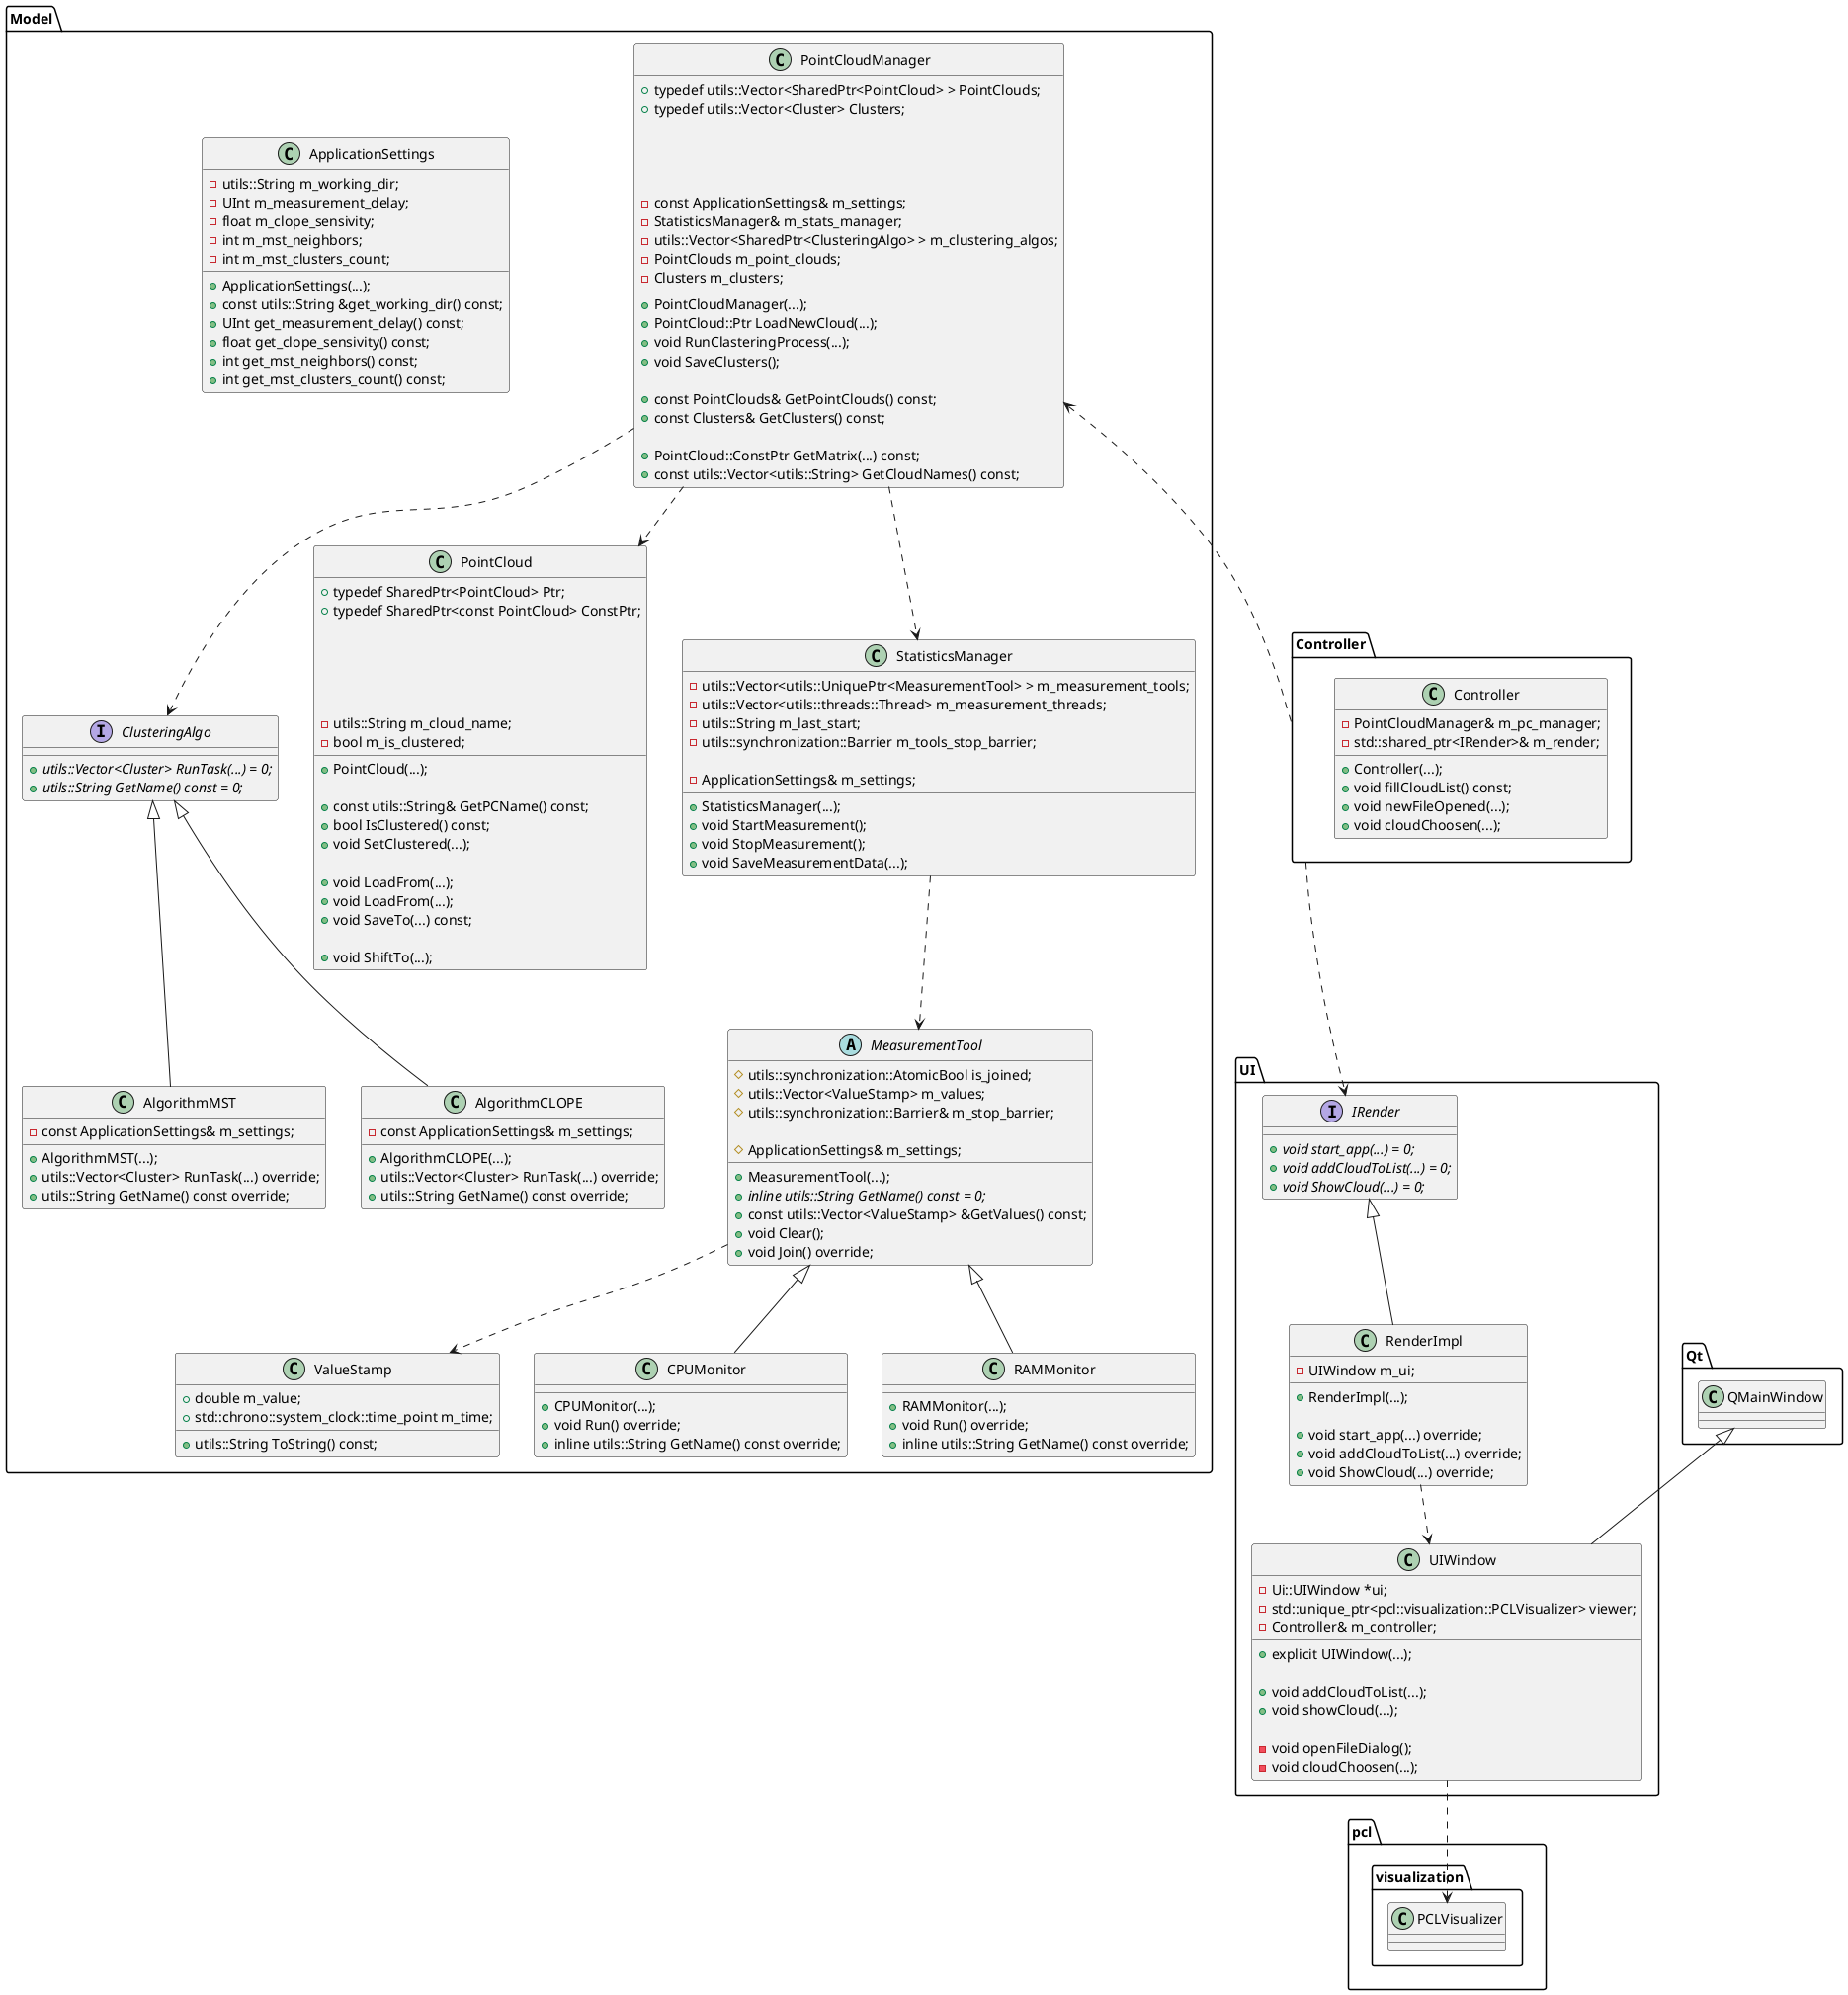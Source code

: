@startuml

' classes description

package "Model" {
	interface ClusteringAlgo {
	  +{abstract} utils::Vector<Cluster> RunTask(...) = 0;
	  +{abstract} utils::String GetName() const = 0;
	}

	class AlgorithmMST {
	  +AlgorithmMST(...);
	  +utils::Vector<Cluster> RunTask(...) override;
	  +utils::String GetName() const override;

	  -const ApplicationSettings& m_settings;
	}

	class AlgorithmCLOPE {
	   +AlgorithmCLOPE(...);
	   +utils::Vector<Cluster> RunTask(...) override;
	   +utils::String GetName() const override;

	   -const ApplicationSettings& m_settings;
	}

	class PointCloudManager {
	  +typedef utils::Vector<SharedPtr<PointCloud> > PointClouds;
	  +typedef utils::Vector<Cluster> Clusters;

	  +PointCloudManager(...);
	  +PointCloud::Ptr LoadNewCloud(...);
	  +void RunClasteringProcess(...);
	  +void SaveClusters();

	  +const PointClouds& GetPointClouds() const;
	  +const Clusters& GetClusters() const;

	  +PointCloud::ConstPtr GetMatrix(...) const;
	  +const utils::Vector<utils::String> GetCloudNames() const;

	  -const ApplicationSettings& m_settings;
	  -StatisticsManager& m_stats_manager;
	  -utils::Vector<SharedPtr<ClusteringAlgo> > m_clustering_algos;
	  -PointClouds m_point_clouds;
	  -Clusters m_clusters;
	}

	class PointCloud {
	  +typedef SharedPtr<PointCloud> Ptr;
	  +typedef SharedPtr<const PointCloud> ConstPtr;

	  +PointCloud(...);

	  +const utils::String& GetPCName() const;
	  +bool IsClustered() const;
	  +void SetClustered(...);

	  +void LoadFrom(...);
	  +void LoadFrom(...);
	  +void SaveTo(...) const;

	  +void ShiftTo(...);

	  -utils::String m_cloud_name;
	  -bool m_is_clustered;
	}

	class StatisticsManager	{
	  +StatisticsManager(...);
	  +void StartMeasurement();
	  +void StopMeasurement();
	  +void SaveMeasurementData(...);

	  -utils::Vector<utils::UniquePtr<MeasurementTool> > m_measurement_tools;
	  -utils::Vector<utils::threads::Thread> m_measurement_threads;
	  -utils::String m_last_start;
	  -utils::synchronization::Barrier m_tools_stop_barrier;

	  -ApplicationSettings& m_settings;
	}


	class ValueStamp {
	  +utils::String ToString() const;
	  +double m_value;
	  +std::chrono::system_clock::time_point m_time;
	}

	abstract class MeasurementTool {
	  +MeasurementTool(...);
	  +{abstract}  inline utils::String GetName() const = 0;
	  +const utils::Vector<ValueStamp> &GetValues() const;
	  +void Clear();
	  +void Join() override;
	
	  #utils::synchronization::AtomicBool is_joined;
	  #utils::Vector<ValueStamp> m_values;
	  #utils::synchronization::Barrier& m_stop_barrier;

	  #ApplicationSettings& m_settings;
	}

	class CPUMonitor {
	  +CPUMonitor(...);
	  +void Run() override;
	  +inline utils::String GetName() const override;
	}

	class RAMMonitor {
	  +RAMMonitor(...);
	  +void Run() override;
	  +inline utils::String GetName() const override;
	}


	class ApplicationSettings {
	  +ApplicationSettings(...);
	  +const utils::String &get_working_dir() const;
	  +UInt get_measurement_delay() const;
	  +float get_clope_sensivity() const;
	  +int get_mst_neighbors() const;
	  +int get_mst_clusters_count() const;

	  -utils::String m_working_dir;
	  -UInt m_measurement_delay;
	  -float m_clope_sensivity;
	  -int m_mst_neighbors;
	  -int m_mst_clusters_count;
	}
}

package "Controller" {
	class Controller {
	  +Controller(...);
	  +void fillCloudList() const;
	  +void newFileOpened(...);
	  +void cloudChoosen(...);

	  -PointCloudManager& m_pc_manager;
	  -std::shared_ptr<IRender>& m_render;
	}
}

package "UI" {
	interface IRender {
	  +{abstract} void start_app(...) = 0;
	  +{abstract} void addCloudToList(...) = 0;
	  +{abstract} void ShowCloud(...) = 0;
	}

	class UIWindow {
	    +explicit UIWindow(...);
	    
	    +void addCloudToList(...);
	    +void showCloud(...);

	    -void openFileDialog();
	    -void cloudChoosen(...);

	    -Ui::UIWindow *ui;
	    -std::unique_ptr<pcl::visualization::PCLVisualizer> viewer;
	    -Controller& m_controller;
	}

	class RenderImpl {
	    +RenderImpl(...);

	    +void start_app(...) override;
	    +void addCloudToList(...) override;
	    +void ShowCloud(...) override;

	    -UIWindow m_ui;
	}

}

package "Qt" {
	class QMainWindow{
	}
}

package "pcl" {
	package "visualization" {
		class PCLVisualizer {

		}
	}
}

' relations
ClusteringAlgo <|-- AlgorithmMST
ClusteringAlgo <|-- AlgorithmCLOPE

PointCloudManager ..> ClusteringAlgo
PointCloudManager ..> StatisticsManager
StatisticsManager ..> MeasurementTool 

MeasurementTool <|-- CPUMonitor
MeasurementTool <|-- RAMMonitor
MeasurementTool ..> ValueStamp

PointCloudManager <.d. Controller
IRender <.u. Controller

'ApplicationSettings <.. MeasurementTool
'ApplicationSettings <.. StatisticsManager
'ApplicationSettings <.. PointCloudManager
'ApplicationSettings <.. AlgorithmCLOPE
'ApplicationSettings <.. AlgorithmMST

QMainWindow <|-- UIWindow
IRender <|-- RenderImpl

RenderImpl ..> UIWindow
UIWindow ..> PCLVisualizer

PointCloudManager ..> PointCloud

@enduml